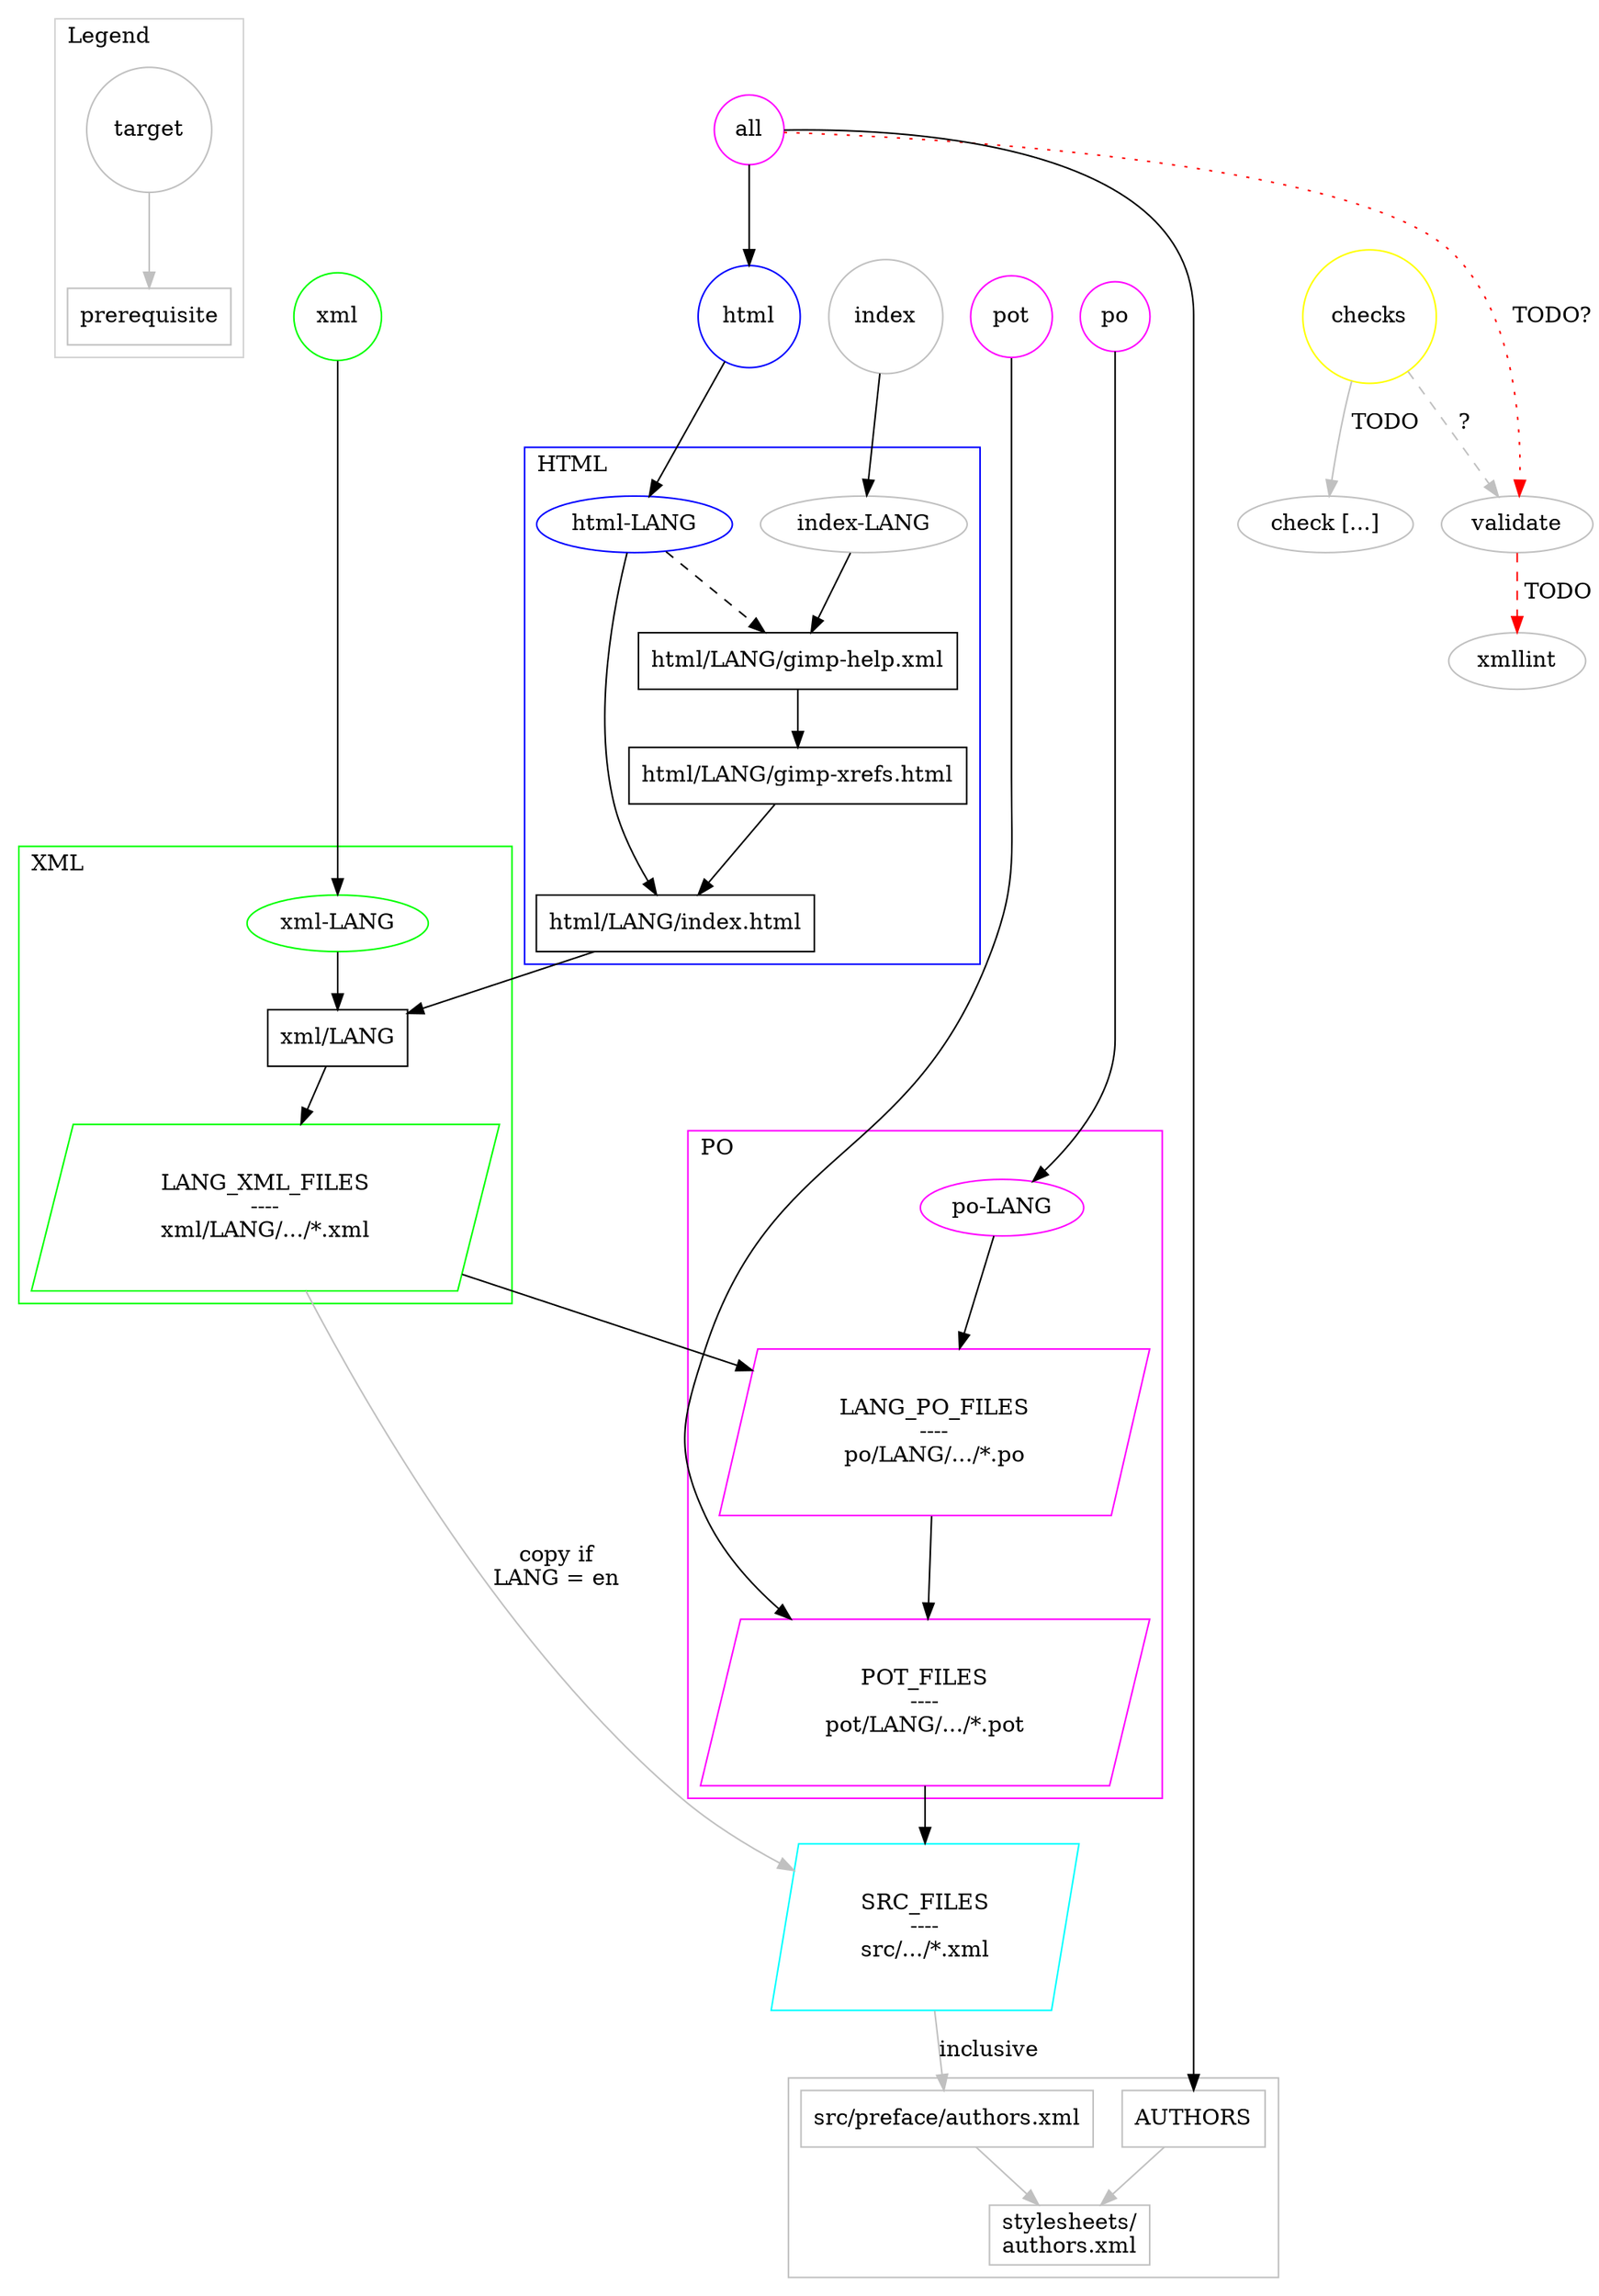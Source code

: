 /*
    gimp-help build system

    Shapes:
        - circle    main targets
        - ellipse   lang-dependent or auxiliary targets
        - box       file or directory targets
        - polygon   file list
    Colors:
        - magenta   PO & POT
        - green     XML
        - blue      HTML
        - grey      minor targets etc.
        - red       TODO
*/

digraph gimp_build_system {
    node[shape=box];

    subgraph cluster_legend {
        color=lightgrey;
        label="Legend";
        labeljust=l;

        target[color=grey shape=circle];
        prerequisite[color=grey shape=box];

        target -> prerequisite[color=grey];
    }

    all[label="all" color=magenta shape=circle];

    subgraph main_targets {
        rank=same;
        node[shape=circle];

        html[color=blue shape=circle];
        index[color=grey shape=circle];
        xml[color=green shape=circle];
        checks[color=yellow shape=circle]

        pot[color=magenta shape=circle];
        po[color=magenta shape=circle];
    }

    node[shape=box];

    all -> validate[label="TODO?" color=red style=dotted weight=1];
    all -> html[weight=5];
    all -> authors[weight=3];

    subgraph cluster_po {
        label="PO";
        labeljust=l;
        color=magenta;

        pot_files[label="POT_FILES\n----\npot/LANG/.../*.pot"
                  color=magenta shape=polygon side=4 skew=.2];
        po_files[label="LANG_PO_FILES\n----\npo/LANG/.../*.po"
                 color=magenta shape=polygon side=4 skew=.2];

        node[shape=ellipse];
        po_lang[label="po-LANG" color=magenta shape=ellipse];
        po_lang -> po_files -> pot_files;
    } /* subgraph cluster_po */

    src_files[label="SRC_FILES\n----\nsrc/.../*.xml"
              color=cyan shape=polygon side=4 skew=.2];

    pot_files -> src_files;
    src_files -> authors_src_file[color=grey label="inclusive"];

    po -> po_lang;
    pot -> pot_files;

    subgraph cluster_authors {
        color="grey";
        labeljust=l;

        authors[label="AUTHORS" color=grey shape=box]
        authors_data_file[label="stylesheets/\nauthors.xml"
                          color=grey shape=box]
        authors_src_file[label="src/preface/authors.xml" color=grey shape=box];
        authors -> authors_data_file[color=grey]
        authors_src_file -> authors_data_file[color=grey];
    } /* subgraph cluster_authors */


    xml[label="xml" shape=circle];

    subgraph cluster_xml {
        color="green";
        label="XML";
        labeljust=l;

        xml_lang[label="xml-LANG" color=green shape=ellipse];
        xml_dir[label="xml/LANG" shape=box];
        xml_files[label="LANG_XML_FILES\n----\nxml/LANG/.../*.xml"
                  shape=polygon side=4 skew=.2 color=green];
        xml_lang -> xml_dir -> xml_files;
        xml_files -> po_files;
    } /* subgraph cluster_xml */

    xml_files -> src_files[color=grey label="copy if\nLANG = en"];
    xml -> xml_lang[weight=4];

    index -> index_lang;

    subgraph cluster_html {
        color="blue";
        label="HTML";
        labeljust=l;

        html_lang[label="html-LANG" color=blue shape=ellipse]
        html_main[label="html/LANG/index.html" shape=box]
        index_lang[label="index-LANG" color=grey shape=ellipse]
        xrefs_lang[label="html/LANG/gimp-xrefs.html" shape=box]
        help_lang[label="html/LANG/gimp-help.xml" shape=box]

        html_lang -> help_lang[style=dashed];
        html_lang -> html_main;
        html_main -> xml_dir;
        xrefs_lang -> html_main;

        index_lang -> help_lang -> xrefs_lang

    } /* subgraph cluster_html */

    html -> html_lang;

    /* TODO */

    check1[label="check [...]" color=grey shape=ellipse]
    validate[color=grey shape=ellipse]
    xmllint[color=grey shape=ellipse]

    checks -> validate[color=grey style=dashed label=" ?"]
    checks -> check1[color=grey label=" TODO"]
    validate -> xmllint[color=red style=dashed label=" TODO"]

} /* digraph gimp_build_system */
